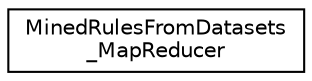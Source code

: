 digraph "Graphical Class Hierarchy"
{
 // LATEX_PDF_SIZE
  edge [fontname="Helvetica",fontsize="10",labelfontname="Helvetica",labelfontsize="10"];
  node [fontname="Helvetica",fontsize="10",shape=record];
  rankdir="LR";
  Node0 [label="MinedRulesFromDatasets\l_MapReducer",height=0.2,width=0.4,color="black", fillcolor="white", style="filled",URL="$classMinedRulesFromDatasets__MapReducer.html",tooltip=" "];
}
